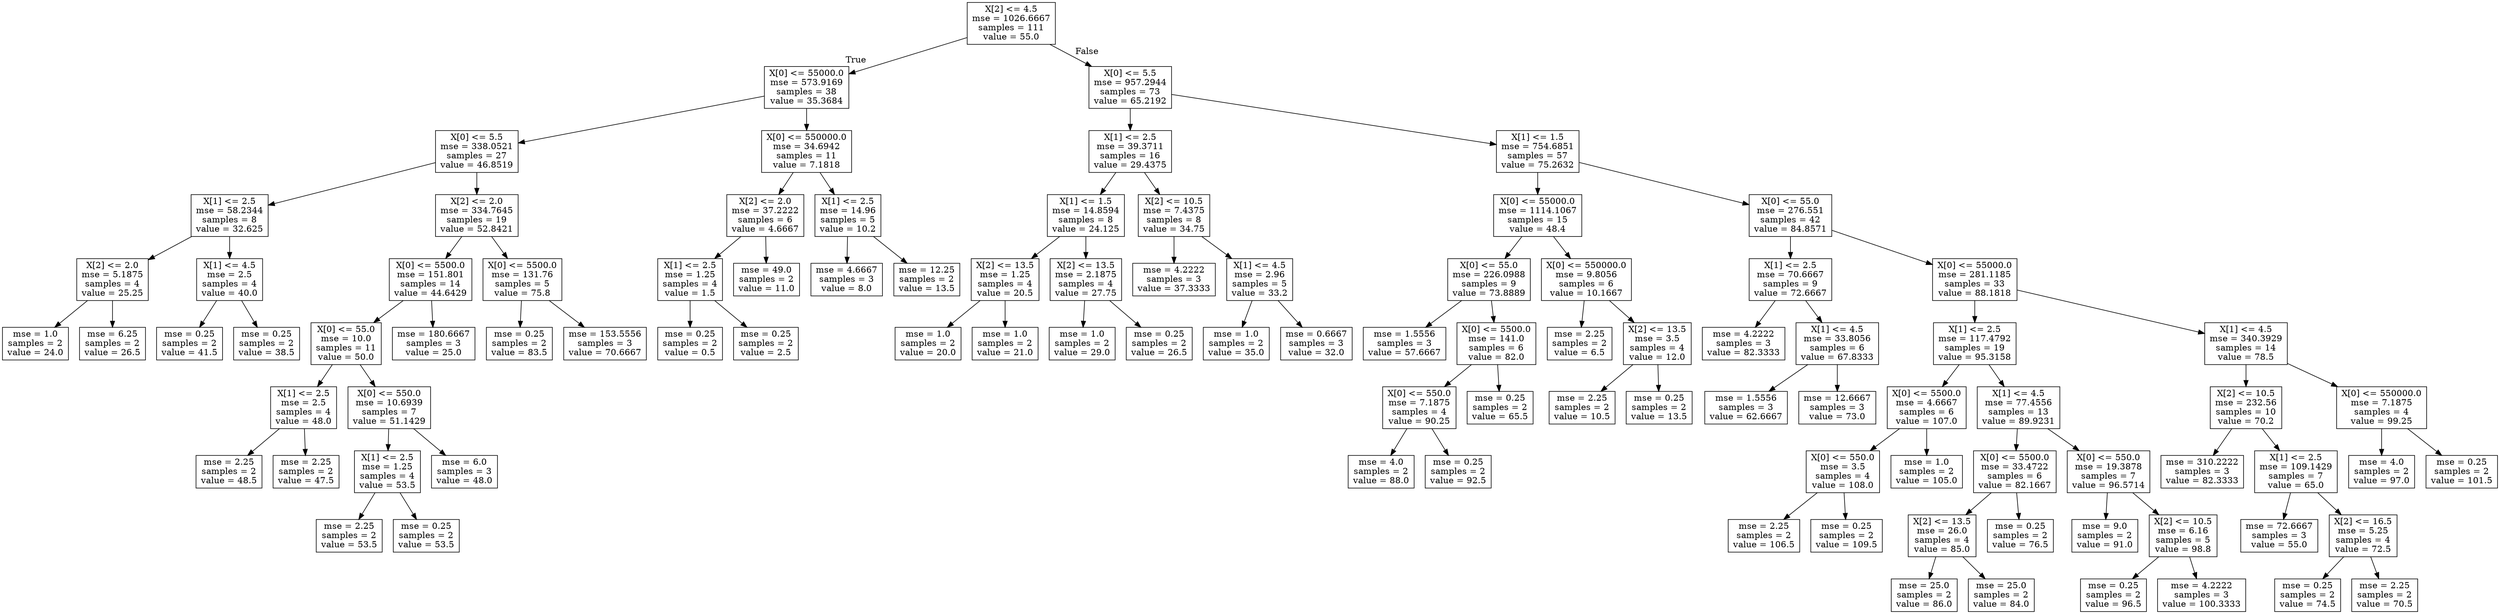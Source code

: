 digraph Tree {
node [shape=box] ;
0 [label="X[2] <= 4.5\nmse = 1026.6667\nsamples = 111\nvalue = 55.0"] ;
1 [label="X[0] <= 55000.0\nmse = 573.9169\nsamples = 38\nvalue = 35.3684"] ;
0 -> 1 [labeldistance=2.5, labelangle=45, headlabel="True"] ;
2 [label="X[0] <= 5.5\nmse = 338.0521\nsamples = 27\nvalue = 46.8519"] ;
1 -> 2 ;
3 [label="X[1] <= 2.5\nmse = 58.2344\nsamples = 8\nvalue = 32.625"] ;
2 -> 3 ;
4 [label="X[2] <= 2.0\nmse = 5.1875\nsamples = 4\nvalue = 25.25"] ;
3 -> 4 ;
5 [label="mse = 1.0\nsamples = 2\nvalue = 24.0"] ;
4 -> 5 ;
6 [label="mse = 6.25\nsamples = 2\nvalue = 26.5"] ;
4 -> 6 ;
7 [label="X[1] <= 4.5\nmse = 2.5\nsamples = 4\nvalue = 40.0"] ;
3 -> 7 ;
8 [label="mse = 0.25\nsamples = 2\nvalue = 41.5"] ;
7 -> 8 ;
9 [label="mse = 0.25\nsamples = 2\nvalue = 38.5"] ;
7 -> 9 ;
10 [label="X[2] <= 2.0\nmse = 334.7645\nsamples = 19\nvalue = 52.8421"] ;
2 -> 10 ;
11 [label="X[0] <= 5500.0\nmse = 151.801\nsamples = 14\nvalue = 44.6429"] ;
10 -> 11 ;
12 [label="X[0] <= 55.0\nmse = 10.0\nsamples = 11\nvalue = 50.0"] ;
11 -> 12 ;
13 [label="X[1] <= 2.5\nmse = 2.5\nsamples = 4\nvalue = 48.0"] ;
12 -> 13 ;
14 [label="mse = 2.25\nsamples = 2\nvalue = 48.5"] ;
13 -> 14 ;
15 [label="mse = 2.25\nsamples = 2\nvalue = 47.5"] ;
13 -> 15 ;
16 [label="X[0] <= 550.0\nmse = 10.6939\nsamples = 7\nvalue = 51.1429"] ;
12 -> 16 ;
17 [label="X[1] <= 2.5\nmse = 1.25\nsamples = 4\nvalue = 53.5"] ;
16 -> 17 ;
18 [label="mse = 2.25\nsamples = 2\nvalue = 53.5"] ;
17 -> 18 ;
19 [label="mse = 0.25\nsamples = 2\nvalue = 53.5"] ;
17 -> 19 ;
20 [label="mse = 6.0\nsamples = 3\nvalue = 48.0"] ;
16 -> 20 ;
21 [label="mse = 180.6667\nsamples = 3\nvalue = 25.0"] ;
11 -> 21 ;
22 [label="X[0] <= 5500.0\nmse = 131.76\nsamples = 5\nvalue = 75.8"] ;
10 -> 22 ;
23 [label="mse = 0.25\nsamples = 2\nvalue = 83.5"] ;
22 -> 23 ;
24 [label="mse = 153.5556\nsamples = 3\nvalue = 70.6667"] ;
22 -> 24 ;
25 [label="X[0] <= 550000.0\nmse = 34.6942\nsamples = 11\nvalue = 7.1818"] ;
1 -> 25 ;
26 [label="X[2] <= 2.0\nmse = 37.2222\nsamples = 6\nvalue = 4.6667"] ;
25 -> 26 ;
27 [label="X[1] <= 2.5\nmse = 1.25\nsamples = 4\nvalue = 1.5"] ;
26 -> 27 ;
28 [label="mse = 0.25\nsamples = 2\nvalue = 0.5"] ;
27 -> 28 ;
29 [label="mse = 0.25\nsamples = 2\nvalue = 2.5"] ;
27 -> 29 ;
30 [label="mse = 49.0\nsamples = 2\nvalue = 11.0"] ;
26 -> 30 ;
31 [label="X[1] <= 2.5\nmse = 14.96\nsamples = 5\nvalue = 10.2"] ;
25 -> 31 ;
32 [label="mse = 4.6667\nsamples = 3\nvalue = 8.0"] ;
31 -> 32 ;
33 [label="mse = 12.25\nsamples = 2\nvalue = 13.5"] ;
31 -> 33 ;
34 [label="X[0] <= 5.5\nmse = 957.2944\nsamples = 73\nvalue = 65.2192"] ;
0 -> 34 [labeldistance=2.5, labelangle=-45, headlabel="False"] ;
35 [label="X[1] <= 2.5\nmse = 39.3711\nsamples = 16\nvalue = 29.4375"] ;
34 -> 35 ;
36 [label="X[1] <= 1.5\nmse = 14.8594\nsamples = 8\nvalue = 24.125"] ;
35 -> 36 ;
37 [label="X[2] <= 13.5\nmse = 1.25\nsamples = 4\nvalue = 20.5"] ;
36 -> 37 ;
38 [label="mse = 1.0\nsamples = 2\nvalue = 20.0"] ;
37 -> 38 ;
39 [label="mse = 1.0\nsamples = 2\nvalue = 21.0"] ;
37 -> 39 ;
40 [label="X[2] <= 13.5\nmse = 2.1875\nsamples = 4\nvalue = 27.75"] ;
36 -> 40 ;
41 [label="mse = 1.0\nsamples = 2\nvalue = 29.0"] ;
40 -> 41 ;
42 [label="mse = 0.25\nsamples = 2\nvalue = 26.5"] ;
40 -> 42 ;
43 [label="X[2] <= 10.5\nmse = 7.4375\nsamples = 8\nvalue = 34.75"] ;
35 -> 43 ;
44 [label="mse = 4.2222\nsamples = 3\nvalue = 37.3333"] ;
43 -> 44 ;
45 [label="X[1] <= 4.5\nmse = 2.96\nsamples = 5\nvalue = 33.2"] ;
43 -> 45 ;
46 [label="mse = 1.0\nsamples = 2\nvalue = 35.0"] ;
45 -> 46 ;
47 [label="mse = 0.6667\nsamples = 3\nvalue = 32.0"] ;
45 -> 47 ;
48 [label="X[1] <= 1.5\nmse = 754.6851\nsamples = 57\nvalue = 75.2632"] ;
34 -> 48 ;
49 [label="X[0] <= 55000.0\nmse = 1114.1067\nsamples = 15\nvalue = 48.4"] ;
48 -> 49 ;
50 [label="X[0] <= 55.0\nmse = 226.0988\nsamples = 9\nvalue = 73.8889"] ;
49 -> 50 ;
51 [label="mse = 1.5556\nsamples = 3\nvalue = 57.6667"] ;
50 -> 51 ;
52 [label="X[0] <= 5500.0\nmse = 141.0\nsamples = 6\nvalue = 82.0"] ;
50 -> 52 ;
53 [label="X[0] <= 550.0\nmse = 7.1875\nsamples = 4\nvalue = 90.25"] ;
52 -> 53 ;
54 [label="mse = 4.0\nsamples = 2\nvalue = 88.0"] ;
53 -> 54 ;
55 [label="mse = 0.25\nsamples = 2\nvalue = 92.5"] ;
53 -> 55 ;
56 [label="mse = 0.25\nsamples = 2\nvalue = 65.5"] ;
52 -> 56 ;
57 [label="X[0] <= 550000.0\nmse = 9.8056\nsamples = 6\nvalue = 10.1667"] ;
49 -> 57 ;
58 [label="mse = 2.25\nsamples = 2\nvalue = 6.5"] ;
57 -> 58 ;
59 [label="X[2] <= 13.5\nmse = 3.5\nsamples = 4\nvalue = 12.0"] ;
57 -> 59 ;
60 [label="mse = 2.25\nsamples = 2\nvalue = 10.5"] ;
59 -> 60 ;
61 [label="mse = 0.25\nsamples = 2\nvalue = 13.5"] ;
59 -> 61 ;
62 [label="X[0] <= 55.0\nmse = 276.551\nsamples = 42\nvalue = 84.8571"] ;
48 -> 62 ;
63 [label="X[1] <= 2.5\nmse = 70.6667\nsamples = 9\nvalue = 72.6667"] ;
62 -> 63 ;
64 [label="mse = 4.2222\nsamples = 3\nvalue = 82.3333"] ;
63 -> 64 ;
65 [label="X[1] <= 4.5\nmse = 33.8056\nsamples = 6\nvalue = 67.8333"] ;
63 -> 65 ;
66 [label="mse = 1.5556\nsamples = 3\nvalue = 62.6667"] ;
65 -> 66 ;
67 [label="mse = 12.6667\nsamples = 3\nvalue = 73.0"] ;
65 -> 67 ;
68 [label="X[0] <= 55000.0\nmse = 281.1185\nsamples = 33\nvalue = 88.1818"] ;
62 -> 68 ;
69 [label="X[1] <= 2.5\nmse = 117.4792\nsamples = 19\nvalue = 95.3158"] ;
68 -> 69 ;
70 [label="X[0] <= 5500.0\nmse = 4.6667\nsamples = 6\nvalue = 107.0"] ;
69 -> 70 ;
71 [label="X[0] <= 550.0\nmse = 3.5\nsamples = 4\nvalue = 108.0"] ;
70 -> 71 ;
72 [label="mse = 2.25\nsamples = 2\nvalue = 106.5"] ;
71 -> 72 ;
73 [label="mse = 0.25\nsamples = 2\nvalue = 109.5"] ;
71 -> 73 ;
74 [label="mse = 1.0\nsamples = 2\nvalue = 105.0"] ;
70 -> 74 ;
75 [label="X[1] <= 4.5\nmse = 77.4556\nsamples = 13\nvalue = 89.9231"] ;
69 -> 75 ;
76 [label="X[0] <= 5500.0\nmse = 33.4722\nsamples = 6\nvalue = 82.1667"] ;
75 -> 76 ;
77 [label="X[2] <= 13.5\nmse = 26.0\nsamples = 4\nvalue = 85.0"] ;
76 -> 77 ;
78 [label="mse = 25.0\nsamples = 2\nvalue = 86.0"] ;
77 -> 78 ;
79 [label="mse = 25.0\nsamples = 2\nvalue = 84.0"] ;
77 -> 79 ;
80 [label="mse = 0.25\nsamples = 2\nvalue = 76.5"] ;
76 -> 80 ;
81 [label="X[0] <= 550.0\nmse = 19.3878\nsamples = 7\nvalue = 96.5714"] ;
75 -> 81 ;
82 [label="mse = 9.0\nsamples = 2\nvalue = 91.0"] ;
81 -> 82 ;
83 [label="X[2] <= 10.5\nmse = 6.16\nsamples = 5\nvalue = 98.8"] ;
81 -> 83 ;
84 [label="mse = 0.25\nsamples = 2\nvalue = 96.5"] ;
83 -> 84 ;
85 [label="mse = 4.2222\nsamples = 3\nvalue = 100.3333"] ;
83 -> 85 ;
86 [label="X[1] <= 4.5\nmse = 340.3929\nsamples = 14\nvalue = 78.5"] ;
68 -> 86 ;
87 [label="X[2] <= 10.5\nmse = 232.56\nsamples = 10\nvalue = 70.2"] ;
86 -> 87 ;
88 [label="mse = 310.2222\nsamples = 3\nvalue = 82.3333"] ;
87 -> 88 ;
89 [label="X[1] <= 2.5\nmse = 109.1429\nsamples = 7\nvalue = 65.0"] ;
87 -> 89 ;
90 [label="mse = 72.6667\nsamples = 3\nvalue = 55.0"] ;
89 -> 90 ;
91 [label="X[2] <= 16.5\nmse = 5.25\nsamples = 4\nvalue = 72.5"] ;
89 -> 91 ;
92 [label="mse = 0.25\nsamples = 2\nvalue = 74.5"] ;
91 -> 92 ;
93 [label="mse = 2.25\nsamples = 2\nvalue = 70.5"] ;
91 -> 93 ;
94 [label="X[0] <= 550000.0\nmse = 7.1875\nsamples = 4\nvalue = 99.25"] ;
86 -> 94 ;
95 [label="mse = 4.0\nsamples = 2\nvalue = 97.0"] ;
94 -> 95 ;
96 [label="mse = 0.25\nsamples = 2\nvalue = 101.5"] ;
94 -> 96 ;
}
